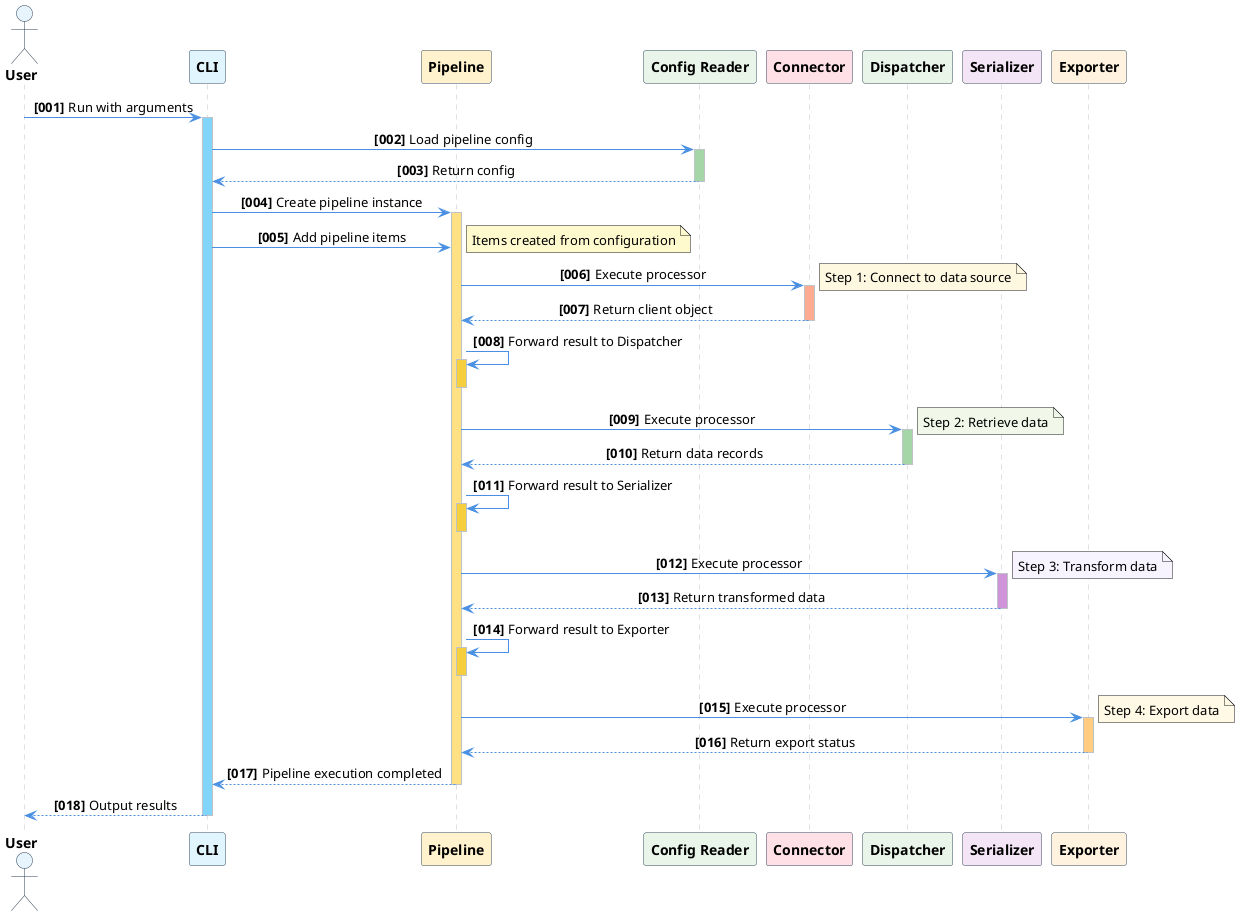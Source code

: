 @startuml
skinparam linetype ortho
skinparam sequenceMessageAlign center
skinparam sequence {
    ArrowColor #4A90E2
    ActorBorderColor #2C3E50
    LifeLineBorderColor #BDC3C7
    LifeLineBackgroundColor #F8F9FA
    
    ParticipantBorderColor #34495E
    ParticipantBackgroundColor #FFFFFF
    ParticipantFontStyle Bold
    
    ActorBackgroundColor #E8F4FD
    ActorFontStyle Bold
}

actor "User" as User #E8F4FD
participant "CLI" as CLI #E1F5FE
participant "Pipeline" as Pipeline #FFF2CC
participant "Config Reader" as Config #E8F5E8
participant "Connector" as Connector #FFE0E6
participant "Dispatcher" as Dispatcher #E8F5E8
participant "Serializer" as Serializer #F3E5F5
participant "Exporter" as Exporter #FFF3E0

autonumber "<b>[000]"
User -> CLI: Run with arguments
activate CLI #81D4FA

CLI -> Config: Load pipeline config
activate Config #A5D6A7
Config --> CLI: Return config
deactivate Config

CLI -> Pipeline: Create pipeline instance
activate Pipeline #FFE082

CLI -> Pipeline: Add pipeline items
note right #FFFACD: Items created from configuration

Pipeline -> Connector: Execute processor
activate Connector #FFAB91
note right #FFF8E1: Step 1: Connect to data source
Connector --> Pipeline: Return client object
deactivate Connector

Pipeline -> Pipeline: Forward result to Dispatcher
activate Pipeline #F4D03F
deactivate Pipeline

Pipeline -> Dispatcher: Execute processor
activate Dispatcher #A5D6A7
note right #F1F8E9: Step 2: Retrieve data
Dispatcher --> Pipeline: Return data records
deactivate Dispatcher

Pipeline -> Pipeline: Forward result to Serializer
activate Pipeline #F4D03F
deactivate Pipeline

Pipeline -> Serializer: Execute processor
activate Serializer #CE93D8
note right #F8F4FF: Step 3: Transform data
Serializer --> Pipeline: Return transformed data
deactivate Serializer

Pipeline -> Pipeline: Forward result to Exporter
activate Pipeline #F4D03F
deactivate Pipeline

Pipeline -> Exporter: Execute processor
activate Exporter #FFCC80
note right #FFF9E6: Step 4: Export data
Exporter --> Pipeline: Return export status
deactivate Exporter

Pipeline --> CLI: Pipeline execution completed
deactivate Pipeline

CLI --> User: Output results
deactivate CLI

@enduml 